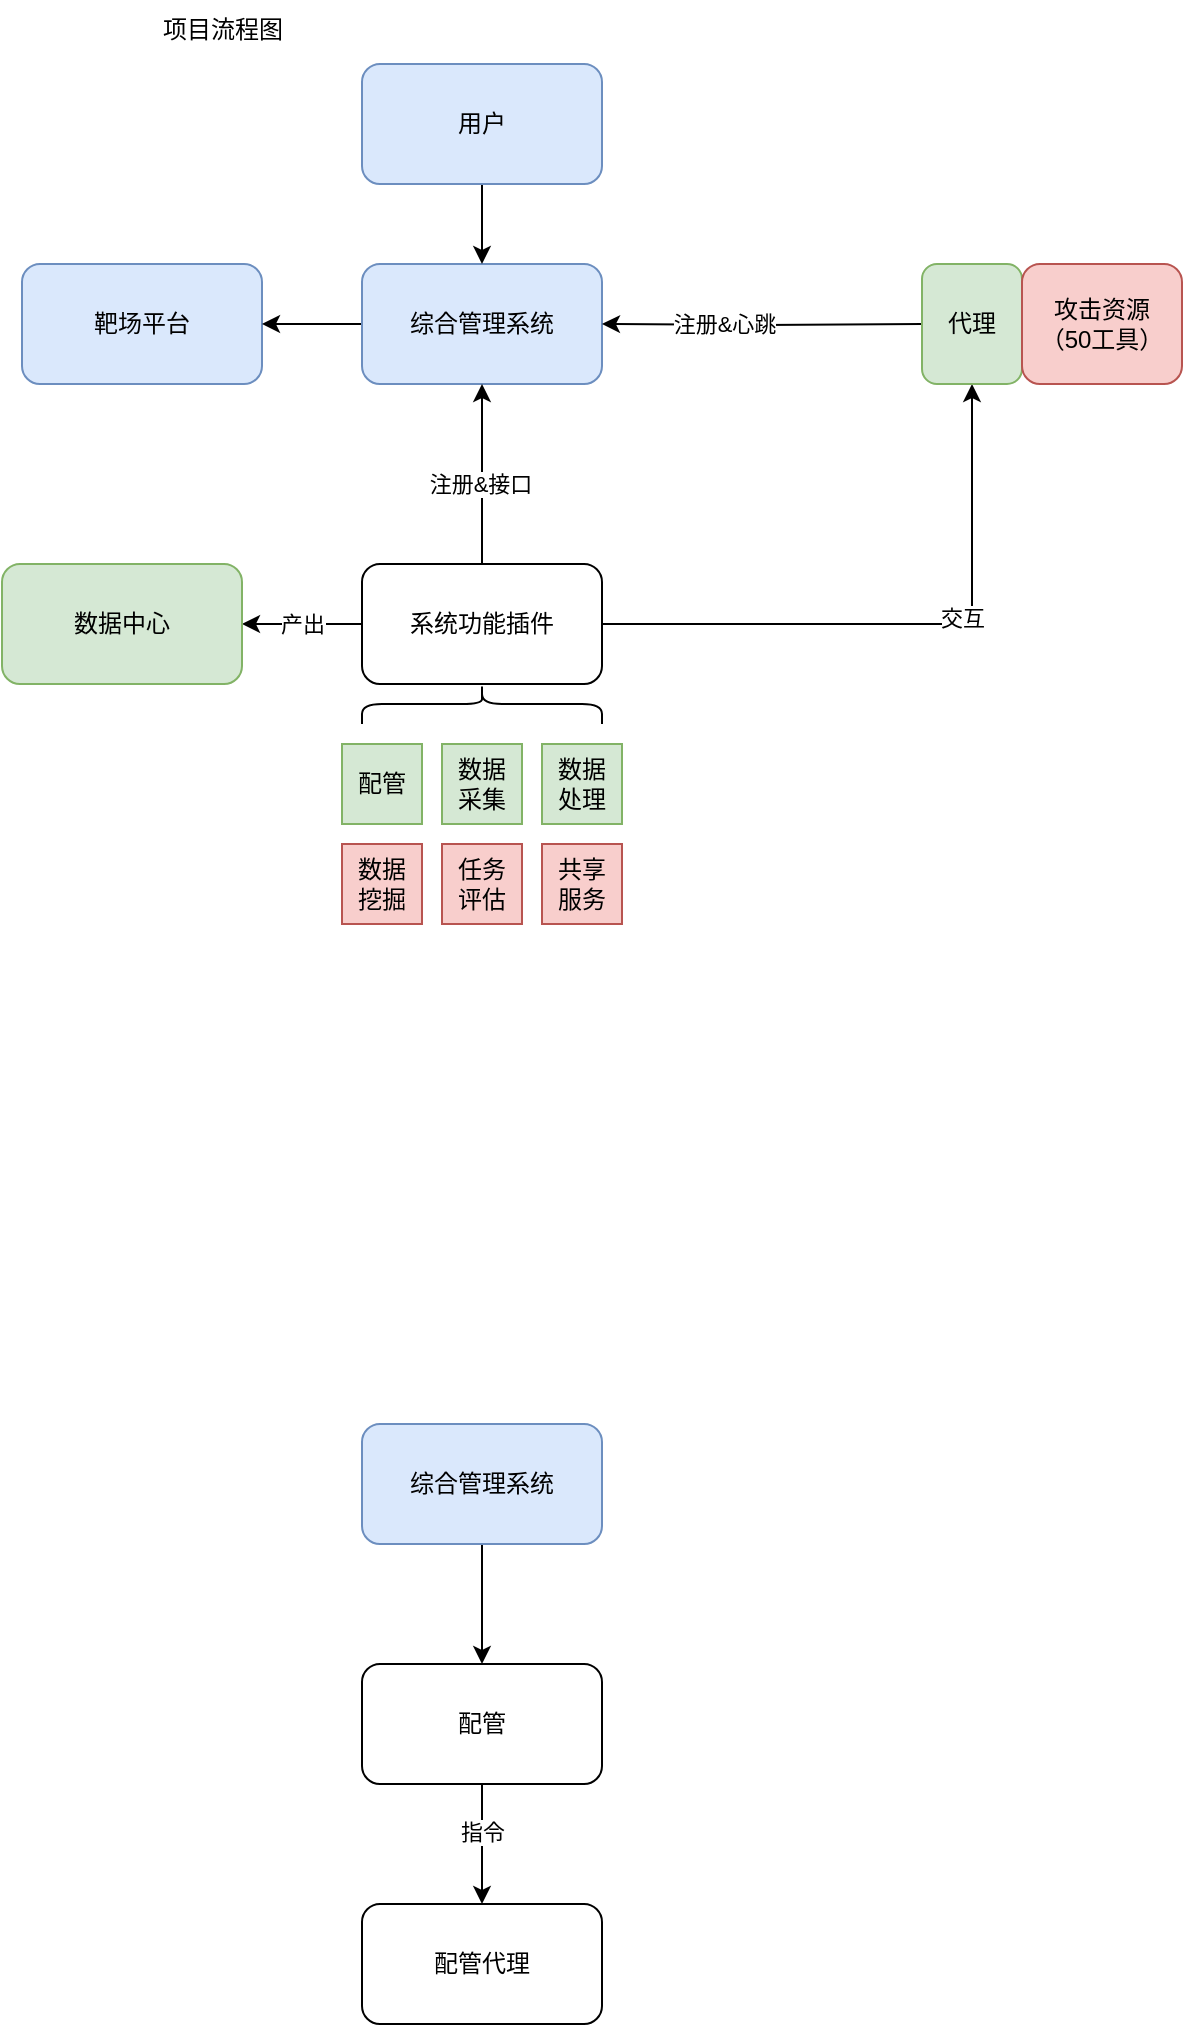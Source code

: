 <mxfile version="24.7.7">
  <diagram name="第 1 页" id="SsWw0Dh2SdeB-HRH7kPg">
    <mxGraphModel dx="954" dy="526" grid="1" gridSize="10" guides="1" tooltips="1" connect="1" arrows="1" fold="1" page="1" pageScale="1" pageWidth="827" pageHeight="1169" math="0" shadow="0">
      <root>
        <mxCell id="0" />
        <mxCell id="1" parent="0" />
        <mxCell id="spEdCJyIMhgUOtenr3vl-2" value="靶场平台" style="rounded=1;whiteSpace=wrap;html=1;fillColor=#dae8fc;strokeColor=#6c8ebf;" vertex="1" parent="1">
          <mxGeometry x="30" y="280" width="120" height="60" as="geometry" />
        </mxCell>
        <mxCell id="spEdCJyIMhgUOtenr3vl-7" style="edgeStyle=orthogonalEdgeStyle;rounded=0;orthogonalLoop=1;jettySize=auto;html=1;entryX=1;entryY=0.5;entryDx=0;entryDy=0;" edge="1" parent="1" source="spEdCJyIMhgUOtenr3vl-4" target="spEdCJyIMhgUOtenr3vl-2">
          <mxGeometry relative="1" as="geometry" />
        </mxCell>
        <mxCell id="spEdCJyIMhgUOtenr3vl-4" value="综合管理系统" style="rounded=1;whiteSpace=wrap;html=1;fillColor=#dae8fc;strokeColor=#6c8ebf;" vertex="1" parent="1">
          <mxGeometry x="200" y="280" width="120" height="60" as="geometry" />
        </mxCell>
        <mxCell id="spEdCJyIMhgUOtenr3vl-10" style="edgeStyle=orthogonalEdgeStyle;rounded=0;orthogonalLoop=1;jettySize=auto;html=1;entryX=1;entryY=0.5;entryDx=0;entryDy=0;" edge="1" parent="1" target="spEdCJyIMhgUOtenr3vl-4">
          <mxGeometry relative="1" as="geometry">
            <mxPoint x="480" y="310" as="sourcePoint" />
          </mxGeometry>
        </mxCell>
        <mxCell id="spEdCJyIMhgUOtenr3vl-11" value="注册&amp;amp;心跳" style="edgeLabel;html=1;align=center;verticalAlign=middle;resizable=0;points=[];" vertex="1" connectable="0" parent="spEdCJyIMhgUOtenr3vl-10">
          <mxGeometry x="0.237" relative="1" as="geometry">
            <mxPoint as="offset" />
          </mxGeometry>
        </mxCell>
        <mxCell id="spEdCJyIMhgUOtenr3vl-12" style="edgeStyle=orthogonalEdgeStyle;rounded=0;orthogonalLoop=1;jettySize=auto;html=1;entryX=0.5;entryY=1;entryDx=0;entryDy=0;" edge="1" parent="1" source="spEdCJyIMhgUOtenr3vl-6" target="spEdCJyIMhgUOtenr3vl-4">
          <mxGeometry relative="1" as="geometry" />
        </mxCell>
        <mxCell id="spEdCJyIMhgUOtenr3vl-13" value="注册&amp;amp;接口" style="edgeLabel;html=1;align=center;verticalAlign=middle;resizable=0;points=[];" vertex="1" connectable="0" parent="spEdCJyIMhgUOtenr3vl-12">
          <mxGeometry x="-0.111" y="1" relative="1" as="geometry">
            <mxPoint as="offset" />
          </mxGeometry>
        </mxCell>
        <mxCell id="spEdCJyIMhgUOtenr3vl-14" style="edgeStyle=orthogonalEdgeStyle;rounded=0;orthogonalLoop=1;jettySize=auto;html=1;entryX=0.5;entryY=1;entryDx=0;entryDy=0;" edge="1" parent="1" source="spEdCJyIMhgUOtenr3vl-6" target="spEdCJyIMhgUOtenr3vl-28">
          <mxGeometry relative="1" as="geometry">
            <mxPoint x="540" y="340" as="targetPoint" />
          </mxGeometry>
        </mxCell>
        <mxCell id="spEdCJyIMhgUOtenr3vl-15" value="交互" style="edgeLabel;html=1;align=center;verticalAlign=middle;resizable=0;points=[];" vertex="1" connectable="0" parent="spEdCJyIMhgUOtenr3vl-14">
          <mxGeometry x="0.176" y="3" relative="1" as="geometry">
            <mxPoint as="offset" />
          </mxGeometry>
        </mxCell>
        <mxCell id="spEdCJyIMhgUOtenr3vl-25" value="" style="edgeStyle=orthogonalEdgeStyle;rounded=0;orthogonalLoop=1;jettySize=auto;html=1;" edge="1" parent="1" source="spEdCJyIMhgUOtenr3vl-6" target="spEdCJyIMhgUOtenr3vl-24">
          <mxGeometry relative="1" as="geometry" />
        </mxCell>
        <mxCell id="spEdCJyIMhgUOtenr3vl-30" value="产出" style="edgeLabel;html=1;align=center;verticalAlign=middle;resizable=0;points=[];" vertex="1" connectable="0" parent="spEdCJyIMhgUOtenr3vl-25">
          <mxGeometry relative="1" as="geometry">
            <mxPoint as="offset" />
          </mxGeometry>
        </mxCell>
        <mxCell id="spEdCJyIMhgUOtenr3vl-6" value="系统功能插件" style="rounded=1;whiteSpace=wrap;html=1;" vertex="1" parent="1">
          <mxGeometry x="200" y="430" width="120" height="60" as="geometry" />
        </mxCell>
        <mxCell id="spEdCJyIMhgUOtenr3vl-9" style="edgeStyle=orthogonalEdgeStyle;rounded=0;orthogonalLoop=1;jettySize=auto;html=1;entryX=0.5;entryY=0;entryDx=0;entryDy=0;" edge="1" parent="1" source="spEdCJyIMhgUOtenr3vl-8" target="spEdCJyIMhgUOtenr3vl-4">
          <mxGeometry relative="1" as="geometry" />
        </mxCell>
        <mxCell id="spEdCJyIMhgUOtenr3vl-8" value="用户" style="rounded=1;whiteSpace=wrap;html=1;fillColor=#dae8fc;strokeColor=#6c8ebf;" vertex="1" parent="1">
          <mxGeometry x="200" y="180" width="120" height="60" as="geometry" />
        </mxCell>
        <mxCell id="spEdCJyIMhgUOtenr3vl-16" value="配管" style="whiteSpace=wrap;html=1;aspect=fixed;fillColor=#d5e8d4;strokeColor=#82b366;" vertex="1" parent="1">
          <mxGeometry x="190" y="520" width="40" height="40" as="geometry" />
        </mxCell>
        <mxCell id="spEdCJyIMhgUOtenr3vl-17" value="数据&lt;div&gt;采集&lt;/div&gt;" style="whiteSpace=wrap;html=1;aspect=fixed;fillColor=#d5e8d4;strokeColor=#82b366;" vertex="1" parent="1">
          <mxGeometry x="240" y="520" width="40" height="40" as="geometry" />
        </mxCell>
        <mxCell id="spEdCJyIMhgUOtenr3vl-19" value="数据&lt;div&gt;处理&lt;/div&gt;" style="whiteSpace=wrap;html=1;aspect=fixed;fillColor=#d5e8d4;strokeColor=#82b366;" vertex="1" parent="1">
          <mxGeometry x="290" y="520" width="40" height="40" as="geometry" />
        </mxCell>
        <mxCell id="spEdCJyIMhgUOtenr3vl-20" value="数据&lt;div&gt;挖掘&lt;/div&gt;" style="whiteSpace=wrap;html=1;aspect=fixed;fillColor=#f8cecc;strokeColor=#b85450;" vertex="1" parent="1">
          <mxGeometry x="190" y="570" width="40" height="40" as="geometry" />
        </mxCell>
        <mxCell id="spEdCJyIMhgUOtenr3vl-21" value="任务&lt;div&gt;评估&lt;/div&gt;" style="whiteSpace=wrap;html=1;aspect=fixed;fillColor=#f8cecc;strokeColor=#b85450;" vertex="1" parent="1">
          <mxGeometry x="240" y="570" width="40" height="40" as="geometry" />
        </mxCell>
        <mxCell id="spEdCJyIMhgUOtenr3vl-22" value="共享&lt;div&gt;服务&lt;/div&gt;" style="whiteSpace=wrap;html=1;aspect=fixed;fillColor=#f8cecc;strokeColor=#b85450;" vertex="1" parent="1">
          <mxGeometry x="290" y="570" width="40" height="40" as="geometry" />
        </mxCell>
        <mxCell id="spEdCJyIMhgUOtenr3vl-24" value="数据中心" style="whiteSpace=wrap;html=1;rounded=1;fillColor=#d5e8d4;strokeColor=#82b366;" vertex="1" parent="1">
          <mxGeometry x="20" y="430" width="120" height="60" as="geometry" />
        </mxCell>
        <mxCell id="spEdCJyIMhgUOtenr3vl-27" value="" style="shape=curlyBracket;whiteSpace=wrap;html=1;rounded=1;labelPosition=left;verticalLabelPosition=middle;align=right;verticalAlign=middle;rotation=90;" vertex="1" parent="1">
          <mxGeometry x="250" y="440" width="20" height="120" as="geometry" />
        </mxCell>
        <mxCell id="spEdCJyIMhgUOtenr3vl-28" value="代理" style="rounded=1;whiteSpace=wrap;html=1;fillColor=#d5e8d4;strokeColor=#82b366;" vertex="1" parent="1">
          <mxGeometry x="480" y="280" width="50" height="60" as="geometry" />
        </mxCell>
        <mxCell id="spEdCJyIMhgUOtenr3vl-29" value="攻击资源&lt;div&gt;（50工具）&lt;/div&gt;" style="rounded=1;whiteSpace=wrap;html=1;fillColor=#f8cecc;strokeColor=#b85450;" vertex="1" parent="1">
          <mxGeometry x="530" y="280" width="80" height="60" as="geometry" />
        </mxCell>
        <mxCell id="spEdCJyIMhgUOtenr3vl-31" value="项目流程图" style="text;html=1;align=center;verticalAlign=middle;resizable=0;points=[];autosize=1;strokeColor=none;fillColor=none;" vertex="1" parent="1">
          <mxGeometry x="90" y="148" width="80" height="30" as="geometry" />
        </mxCell>
        <mxCell id="spEdCJyIMhgUOtenr3vl-34" style="edgeStyle=orthogonalEdgeStyle;rounded=0;orthogonalLoop=1;jettySize=auto;html=1;entryX=0.5;entryY=0;entryDx=0;entryDy=0;" edge="1" parent="1" source="spEdCJyIMhgUOtenr3vl-32" target="spEdCJyIMhgUOtenr3vl-33">
          <mxGeometry relative="1" as="geometry" />
        </mxCell>
        <mxCell id="spEdCJyIMhgUOtenr3vl-35" value="指令" style="edgeLabel;html=1;align=center;verticalAlign=middle;resizable=0;points=[];" vertex="1" connectable="0" parent="spEdCJyIMhgUOtenr3vl-34">
          <mxGeometry x="-0.2" relative="1" as="geometry">
            <mxPoint as="offset" />
          </mxGeometry>
        </mxCell>
        <mxCell id="spEdCJyIMhgUOtenr3vl-32" value="配管" style="rounded=1;whiteSpace=wrap;html=1;" vertex="1" parent="1">
          <mxGeometry x="200" y="980" width="120" height="60" as="geometry" />
        </mxCell>
        <mxCell id="spEdCJyIMhgUOtenr3vl-33" value="配管代理" style="rounded=1;whiteSpace=wrap;html=1;" vertex="1" parent="1">
          <mxGeometry x="200" y="1100" width="120" height="60" as="geometry" />
        </mxCell>
        <mxCell id="spEdCJyIMhgUOtenr3vl-37" style="edgeStyle=orthogonalEdgeStyle;rounded=0;orthogonalLoop=1;jettySize=auto;html=1;entryX=0.5;entryY=0;entryDx=0;entryDy=0;" edge="1" parent="1" source="spEdCJyIMhgUOtenr3vl-36" target="spEdCJyIMhgUOtenr3vl-32">
          <mxGeometry relative="1" as="geometry" />
        </mxCell>
        <mxCell id="spEdCJyIMhgUOtenr3vl-36" value="综合管理系统" style="rounded=1;whiteSpace=wrap;html=1;fillColor=#dae8fc;strokeColor=#6c8ebf;" vertex="1" parent="1">
          <mxGeometry x="200" y="860" width="120" height="60" as="geometry" />
        </mxCell>
      </root>
    </mxGraphModel>
  </diagram>
</mxfile>
